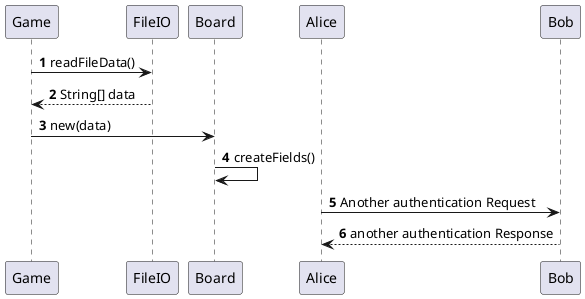 @startuml
'https://plantuml.com/sequence-diagram

autonumber

Game -> FileIO: readFileData()
FileIO --> Game: String[] data
Game -> Board : new(data)
Board -> Board : createFields()

Alice -> Bob: Another authentication Request
Alice <-- Bob: another authentication Response
@enduml